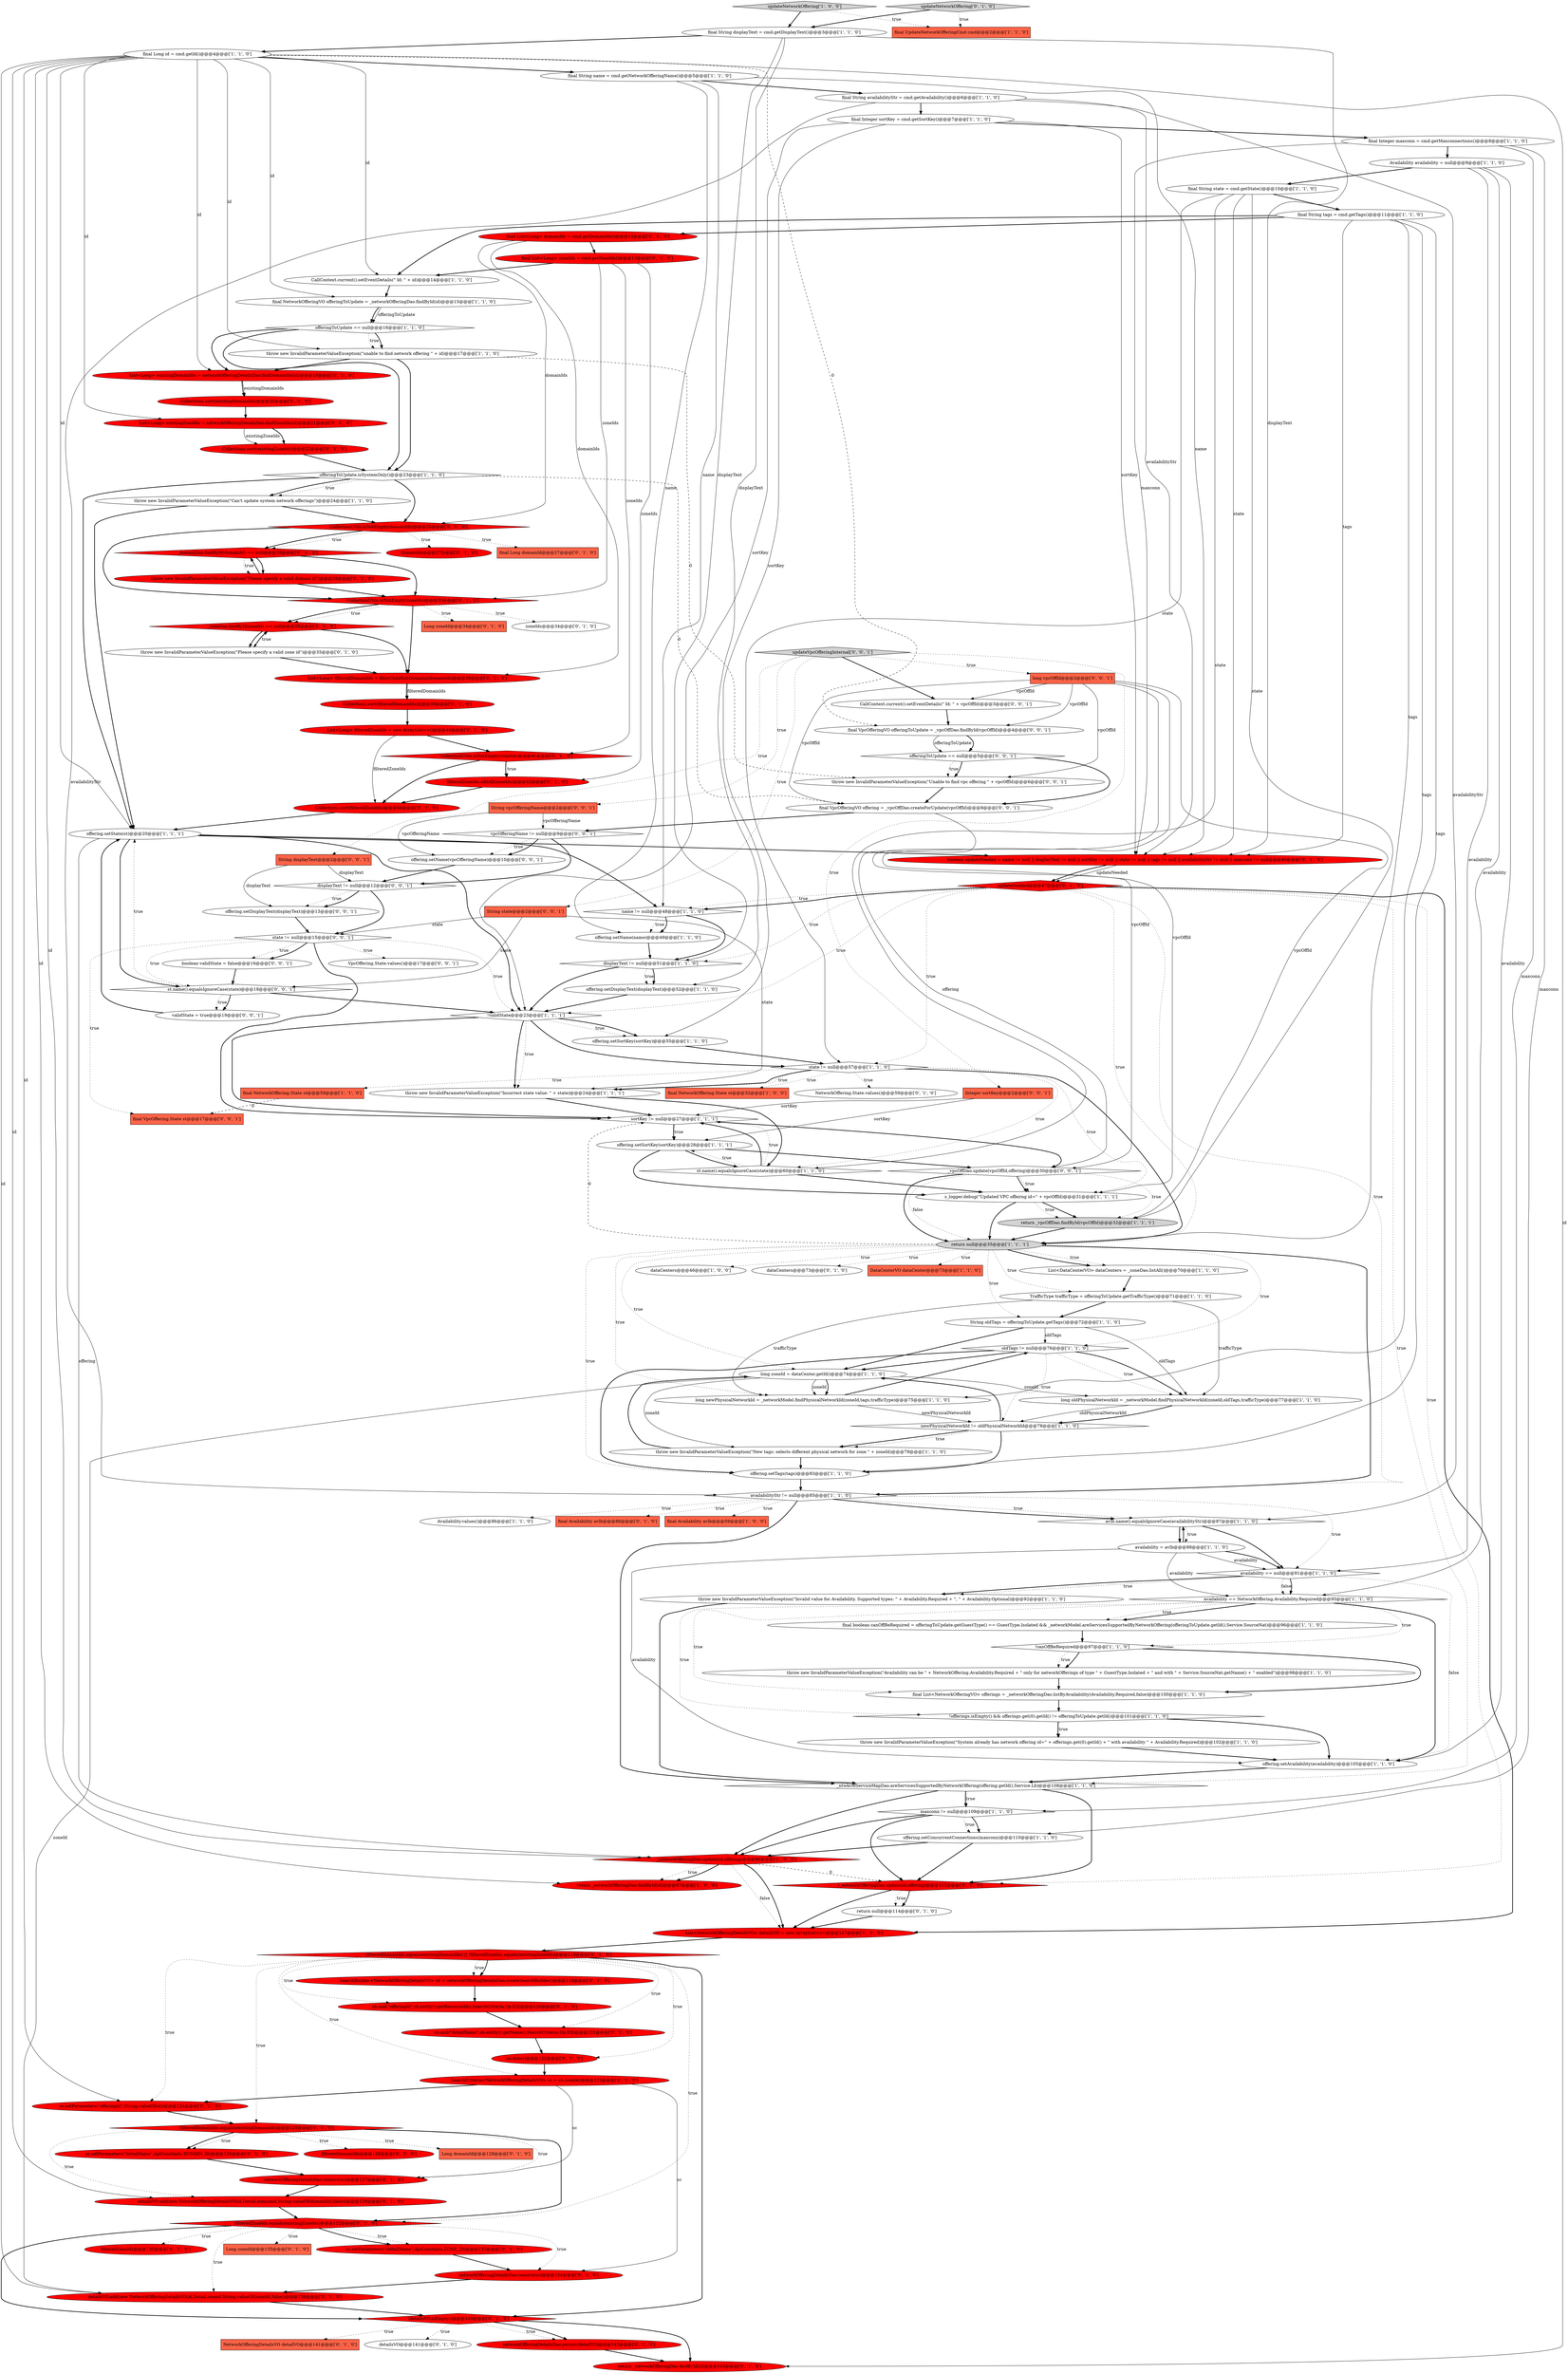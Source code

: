 digraph {
22 [style = filled, label = "name != null@@@48@@@['1', '1', '0']", fillcolor = white, shape = diamond image = "AAA0AAABBB1BBB"];
133 [style = filled, label = "_vpcOffDao.update(vpcOffId,offering)@@@30@@@['0', '0', '1']", fillcolor = white, shape = diamond image = "AAA0AAABBB3BBB"];
9 [style = filled, label = "List<NetworkOfferingDetailsVO> detailsVO = new ArrayList<>()@@@117@@@['1', '1', '0']", fillcolor = red, shape = ellipse image = "AAA1AAABBB1BBB"];
111 [style = filled, label = "SearchCriteria<NetworkOfferingDetailsVO> sc = sb.create()@@@123@@@['0', '1', '0']", fillcolor = red, shape = ellipse image = "AAA1AAABBB2BBB"];
23 [style = filled, label = "final NetworkOfferingVO offeringToUpdate = _networkOfferingDao.findById(id)@@@15@@@['1', '1', '0']", fillcolor = white, shape = ellipse image = "AAA0AAABBB1BBB"];
72 [style = filled, label = "Long zoneId@@@135@@@['0', '1', '0']", fillcolor = tomato, shape = box image = "AAA0AAABBB2BBB"];
101 [style = filled, label = "sc.setParameters(\"detailName\",ApiConstants.ZONE_ID)@@@133@@@['0', '1', '0']", fillcolor = red, shape = ellipse image = "AAA1AAABBB2BBB"];
45 [style = filled, label = "final Long id = cmd.getId()@@@4@@@['1', '1', '0']", fillcolor = white, shape = ellipse image = "AAA0AAABBB1BBB"];
50 [style = filled, label = "final String state = cmd.getState()@@@10@@@['1', '1', '0']", fillcolor = white, shape = ellipse image = "AAA0AAABBB1BBB"];
27 [style = filled, label = "offering.setDisplayText(displayText)@@@52@@@['1', '1', '0']", fillcolor = white, shape = ellipse image = "AAA0AAABBB1BBB"];
132 [style = filled, label = "offering.setName(vpcOfferingName)@@@10@@@['0', '0', '1']", fillcolor = white, shape = ellipse image = "AAA0AAABBB3BBB"];
34 [style = filled, label = "availabilityStr != null@@@85@@@['1', '1', '0']", fillcolor = white, shape = diamond image = "AAA0AAABBB1BBB"];
15 [style = filled, label = "offering.setState(st)@@@20@@@['1', '1', '1']", fillcolor = white, shape = ellipse image = "AAA0AAABBB1BBB"];
68 [style = filled, label = "throw new InvalidParameterValueException(\"Please specify a valid domain id\")@@@29@@@['0', '1', '0']", fillcolor = red, shape = ellipse image = "AAA1AAABBB2BBB"];
73 [style = filled, label = "updateNeeded@@@47@@@['0', '1', '0']", fillcolor = red, shape = diamond image = "AAA1AAABBB2BBB"];
75 [style = filled, label = "Long zoneId@@@34@@@['0', '1', '0']", fillcolor = tomato, shape = box image = "AAA1AAABBB2BBB"];
104 [style = filled, label = "List<Long> existingZoneIds = networkOfferingDetailsDao.findZoneIds(id)@@@21@@@['0', '1', '0']", fillcolor = red, shape = ellipse image = "AAA1AAABBB2BBB"];
29 [style = filled, label = "sortKey != null@@@27@@@['1', '1', '1']", fillcolor = white, shape = diamond image = "AAA0AAABBB1BBB"];
40 [style = filled, label = "throw new InvalidParameterValueException(\"Availability can be \" + NetworkOffering.Availability.Required + \" only for networkOfferings of type \" + GuestType.Isolated + \" and with \" + Service.SourceNat.getName() + \" enabled\")@@@98@@@['1', '1', '0']", fillcolor = white, shape = ellipse image = "AAA0AAABBB1BBB"];
6 [style = filled, label = "final String displayText = cmd.getDisplayText()@@@3@@@['1', '1', '0']", fillcolor = white, shape = ellipse image = "AAA0AAABBB1BBB"];
80 [style = filled, label = "Collections.sort(existingDomainIds)@@@20@@@['0', '1', '0']", fillcolor = red, shape = ellipse image = "AAA1AAABBB2BBB"];
38 [style = filled, label = "final Integer sortKey = cmd.getSortKey()@@@7@@@['1', '1', '0']", fillcolor = white, shape = ellipse image = "AAA0AAABBB1BBB"];
37 [style = filled, label = "offering.setAvailability(availability)@@@105@@@['1', '1', '0']", fillcolor = white, shape = ellipse image = "AAA0AAABBB1BBB"];
82 [style = filled, label = "final List<Long> zoneIds = cmd.getZoneIds()@@@13@@@['0', '1', '0']", fillcolor = red, shape = ellipse image = "AAA1AAABBB2BBB"];
17 [style = filled, label = "final List<NetworkOfferingVO> offerings = _networkOfferingDao.listByAvailability(Availability.Required,false)@@@100@@@['1', '1', '0']", fillcolor = white, shape = ellipse image = "AAA0AAABBB1BBB"];
24 [style = filled, label = "maxconn != null@@@109@@@['1', '1', '0']", fillcolor = white, shape = diamond image = "AAA0AAABBB1BBB"];
0 [style = filled, label = "return _vpcOffDao.findById(vpcOffId)@@@32@@@['1', '1', '1']", fillcolor = lightgray, shape = ellipse image = "AAA0AAABBB1BBB"];
65 [style = filled, label = "st.name().equalsIgnoreCase(state)@@@60@@@['1', '1', '0']", fillcolor = white, shape = diamond image = "AAA0AAABBB1BBB"];
51 [style = filled, label = "!offerings.isEmpty() && offerings.get(0).getId() != offeringToUpdate.getId()@@@101@@@['1', '1', '0']", fillcolor = white, shape = diamond image = "AAA0AAABBB1BBB"];
93 [style = filled, label = "!_networkOfferingDao.update(id,offering)@@@113@@@['0', '1', '0']", fillcolor = red, shape = diamond image = "AAA1AAABBB2BBB"];
13 [style = filled, label = "final NetworkOffering.State st@@@32@@@['1', '0', '0']", fillcolor = tomato, shape = box image = "AAA0AAABBB1BBB"];
14 [style = filled, label = "throw new InvalidParameterValueException(\"Can't update system network offerings\")@@@24@@@['1', '1', '0']", fillcolor = white, shape = ellipse image = "AAA0AAABBB1BBB"];
1 [style = filled, label = "availability = avlb@@@88@@@['1', '1', '0']", fillcolor = white, shape = ellipse image = "AAA0AAABBB1BBB"];
121 [style = filled, label = "updateVpcOfferingInternal['0', '0', '1']", fillcolor = lightgray, shape = diamond image = "AAA0AAABBB3BBB"];
97 [style = filled, label = "sc.setParameters(\"offeringId\",String.valueOf(id))@@@124@@@['0', '1', '0']", fillcolor = red, shape = ellipse image = "AAA1AAABBB2BBB"];
44 [style = filled, label = "offering.setSortKey(sortKey)@@@28@@@['1', '1', '1']", fillcolor = white, shape = ellipse image = "AAA0AAABBB1BBB"];
12 [style = filled, label = "!canOffBeRequired@@@97@@@['1', '1', '0']", fillcolor = white, shape = diamond image = "AAA0AAABBB1BBB"];
59 [style = filled, label = "final String tags = cmd.getTags()@@@11@@@['1', '1', '0']", fillcolor = white, shape = ellipse image = "AAA0AAABBB1BBB"];
2 [style = filled, label = "s_logger.debug(\"Updated VPC offeirng id=\" + vpcOffId)@@@31@@@['1', '1', '1']", fillcolor = white, shape = ellipse image = "AAA0AAABBB1BBB"];
71 [style = filled, label = "zoneIds@@@34@@@['0', '1', '0']", fillcolor = white, shape = ellipse image = "AAA0AAABBB2BBB"];
8 [style = filled, label = "dataCenters@@@46@@@['1', '0', '0']", fillcolor = white, shape = ellipse image = "AAA0AAABBB1BBB"];
81 [style = filled, label = "!detailsVO.isEmpty()@@@140@@@['0', '1', '0']", fillcolor = red, shape = diamond image = "AAA1AAABBB2BBB"];
94 [style = filled, label = "return _networkOfferingDao.findById(id)@@@145@@@['0', '1', '0']", fillcolor = red, shape = ellipse image = "AAA1AAABBB2BBB"];
137 [style = filled, label = "st.name().equalsIgnoreCase(state)@@@18@@@['0', '0', '1']", fillcolor = white, shape = diamond image = "AAA0AAABBB3BBB"];
5 [style = filled, label = "final UpdateNetworkOfferingCmd cmd@@@2@@@['1', '1', '0']", fillcolor = tomato, shape = box image = "AAA0AAABBB1BBB"];
120 [style = filled, label = "networkOfferingDetailsDao.remove(sc)@@@127@@@['0', '1', '0']", fillcolor = red, shape = ellipse image = "AAA1AAABBB2BBB"];
134 [style = filled, label = "final VpcOfferingVO offeringToUpdate = _vpcOffDao.findById(vpcOffId)@@@4@@@['0', '0', '1']", fillcolor = white, shape = ellipse image = "AAA0AAABBB3BBB"];
28 [style = filled, label = "oldTags != null@@@76@@@['1', '1', '0']", fillcolor = white, shape = diamond image = "AAA0AAABBB1BBB"];
141 [style = filled, label = "offering.setDisplayText(displayText)@@@13@@@['0', '0', '1']", fillcolor = white, shape = ellipse image = "AAA0AAABBB3BBB"];
129 [style = filled, label = "offeringToUpdate == null@@@5@@@['0', '0', '1']", fillcolor = white, shape = diamond image = "AAA0AAABBB3BBB"];
25 [style = filled, label = "offeringToUpdate == null@@@16@@@['1', '1', '0']", fillcolor = white, shape = diamond image = "AAA0AAABBB1BBB"];
54 [style = filled, label = "return _networkOfferingDao.findById(id)@@@87@@@['1', '0', '0']", fillcolor = red, shape = ellipse image = "AAA1AAABBB1BBB"];
74 [style = filled, label = "List<Long> filteredZoneIds = new ArrayList<>()@@@40@@@['0', '1', '0']", fillcolor = red, shape = ellipse image = "AAA1AAABBB2BBB"];
70 [style = filled, label = "!filteredDomainIds.equals(existingDomainIds) || !filteredZoneIds.equals(existingZoneIds)@@@118@@@['0', '1', '0']", fillcolor = red, shape = diamond image = "AAA1AAABBB2BBB"];
64 [style = filled, label = "updateNetworkOffering['1', '0', '0']", fillcolor = lightgray, shape = diamond image = "AAA0AAABBB1BBB"];
36 [style = filled, label = "final NetworkOffering.State st@@@59@@@['1', '1', '0']", fillcolor = tomato, shape = box image = "AAA0AAABBB1BBB"];
3 [style = filled, label = "List<DataCenterVO> dataCenters = _zoneDao.listAll()@@@70@@@['1', '1', '0']", fillcolor = white, shape = ellipse image = "AAA0AAABBB1BBB"];
138 [style = filled, label = "String vpcOfferingName@@@2@@@['0', '0', '1']", fillcolor = tomato, shape = box image = "AAA0AAABBB3BBB"];
62 [style = filled, label = "avlb.name().equalsIgnoreCase(availabilityStr)@@@87@@@['1', '1', '0']", fillcolor = white, shape = diamond image = "AAA0AAABBB1BBB"];
140 [style = filled, label = "vpcOfferingName != null@@@9@@@['0', '0', '1']", fillcolor = white, shape = diamond image = "AAA0AAABBB3BBB"];
78 [style = filled, label = "sb.and(\"offeringId\",sb.entity().getResourceId(),SearchCriteria.Op.EQ)@@@120@@@['0', '1', '0']", fillcolor = red, shape = ellipse image = "AAA1AAABBB2BBB"];
114 [style = filled, label = "filteredZoneIds.addAll(zoneIds)@@@42@@@['0', '1', '0']", fillcolor = red, shape = ellipse image = "AAA1AAABBB2BBB"];
57 [style = filled, label = "throw new InvalidParameterValueException(\"Incorrect state value: \" + state)@@@24@@@['1', '1', '1']", fillcolor = white, shape = ellipse image = "AAA0AAABBB1BBB"];
142 [style = filled, label = "long vpcOffId@@@2@@@['0', '0', '1']", fillcolor = tomato, shape = box image = "AAA0AAABBB3BBB"];
4 [style = filled, label = "throw new InvalidParameterValueException(\"unable to find network offering \" + id)@@@17@@@['1', '1', '0']", fillcolor = white, shape = ellipse image = "AAA0AAABBB1BBB"];
7 [style = filled, label = "final Availability avlb@@@59@@@['1', '0', '0']", fillcolor = tomato, shape = box image = "AAA0AAABBB1BBB"];
33 [style = filled, label = "Availability.values()@@@86@@@['1', '1', '0']", fillcolor = white, shape = ellipse image = "AAA0AAABBB1BBB"];
118 [style = filled, label = "CollectionUtils.isNotEmpty(zoneIds)@@@41@@@['0', '1', '0']", fillcolor = red, shape = diamond image = "AAA1AAABBB2BBB"];
91 [style = filled, label = "return null@@@114@@@['0', '1', '0']", fillcolor = white, shape = ellipse image = "AAA0AAABBB2BBB"];
122 [style = filled, label = "displayText != null@@@12@@@['0', '0', '1']", fillcolor = white, shape = diamond image = "AAA0AAABBB3BBB"];
41 [style = filled, label = "_networkOfferingDao.update(id,offering)@@@86@@@['1', '0', '0']", fillcolor = red, shape = diamond image = "AAA1AAABBB1BBB"];
115 [style = filled, label = "final List<Long> domainIds = cmd.getDomainIds()@@@12@@@['0', '1', '0']", fillcolor = red, shape = ellipse image = "AAA1AAABBB2BBB"];
116 [style = filled, label = "filteredDomainIds@@@128@@@['0', '1', '0']", fillcolor = red, shape = ellipse image = "AAA1AAABBB2BBB"];
85 [style = filled, label = "_domainDao.findById(domainId) == null@@@28@@@['0', '1', '0']", fillcolor = red, shape = diamond image = "AAA1AAABBB2BBB"];
125 [style = filled, label = "String state@@@2@@@['0', '0', '1']", fillcolor = tomato, shape = box image = "AAA0AAABBB3BBB"];
60 [style = filled, label = "final Integer maxconn = cmd.getMaxconnections()@@@8@@@['1', '1', '0']", fillcolor = white, shape = ellipse image = "AAA0AAABBB1BBB"];
107 [style = filled, label = "NetworkOfferingDetailsVO detailVO@@@141@@@['0', '1', '0']", fillcolor = tomato, shape = box image = "AAA1AAABBB2BBB"];
99 [style = filled, label = "dataCenters@@@73@@@['0', '1', '0']", fillcolor = white, shape = ellipse image = "AAA0AAABBB2BBB"];
20 [style = filled, label = "DataCenterVO dataCenter@@@73@@@['1', '1', '0']", fillcolor = tomato, shape = box image = "AAA0AAABBB1BBB"];
58 [style = filled, label = "TrafficType trafficType = offeringToUpdate.getTrafficType()@@@71@@@['1', '1', '0']", fillcolor = white, shape = ellipse image = "AAA0AAABBB1BBB"];
21 [style = filled, label = "throw new InvalidParameterValueException(\"New tags: selects different physical network for zone \" + zoneId)@@@79@@@['1', '1', '0']", fillcolor = white, shape = ellipse image = "AAA0AAABBB1BBB"];
86 [style = filled, label = "updateNetworkOffering['0', '1', '0']", fillcolor = lightgray, shape = diamond image = "AAA0AAABBB2BBB"];
92 [style = filled, label = "NetworkOffering.State.values()@@@59@@@['0', '1', '0']", fillcolor = white, shape = ellipse image = "AAA0AAABBB2BBB"];
89 [style = filled, label = "detailsVO@@@141@@@['0', '1', '0']", fillcolor = white, shape = ellipse image = "AAA0AAABBB2BBB"];
26 [style = filled, label = "state != null@@@57@@@['1', '1', '0']", fillcolor = white, shape = diamond image = "AAA0AAABBB1BBB"];
19 [style = filled, label = "return null@@@35@@@['1', '1', '1']", fillcolor = lightgray, shape = ellipse image = "AAA0AAABBB1BBB"];
52 [style = filled, label = "offering.setSortKey(sortKey)@@@55@@@['1', '1', '0']", fillcolor = white, shape = ellipse image = "AAA0AAABBB1BBB"];
55 [style = filled, label = "availability == NetworkOffering.Availability.Required@@@95@@@['1', '1', '0']", fillcolor = white, shape = diamond image = "AAA0AAABBB1BBB"];
63 [style = filled, label = "_ntwkOffServiceMapDao.areServicesSupportedByNetworkOffering(offering.getId(),Service.Lb)@@@108@@@['1', '1', '0']", fillcolor = white, shape = diamond image = "AAA0AAABBB1BBB"];
113 [style = filled, label = "CollectionUtils.isNotEmpty(zoneIds)@@@33@@@['0', '1', '0']", fillcolor = red, shape = diamond image = "AAA1AAABBB2BBB"];
124 [style = filled, label = "validState = true@@@19@@@['0', '0', '1']", fillcolor = white, shape = ellipse image = "AAA0AAABBB3BBB"];
98 [style = filled, label = "filteredZoneIds@@@135@@@['0', '1', '0']", fillcolor = red, shape = ellipse image = "AAA1AAABBB2BBB"];
83 [style = filled, label = "sb.and(\"detailName\",sb.entity().getName(),SearchCriteria.Op.EQ)@@@121@@@['0', '1', '0']", fillcolor = red, shape = ellipse image = "AAA1AAABBB2BBB"];
84 [style = filled, label = "Collections.sort(existingZoneIds)@@@22@@@['0', '1', '0']", fillcolor = red, shape = ellipse image = "AAA1AAABBB2BBB"];
95 [style = filled, label = "throw new InvalidParameterValueException(\"Please specify a valid zone id\")@@@35@@@['0', '1', '0']", fillcolor = white, shape = ellipse image = "AAA0AAABBB2BBB"];
105 [style = filled, label = "sc.setParameters(\"detailName\",ApiConstants.DOMAIN_ID)@@@126@@@['0', '1', '0']", fillcolor = red, shape = ellipse image = "AAA1AAABBB2BBB"];
128 [style = filled, label = "final VpcOffering.State st@@@17@@@['0', '0', '1']", fillcolor = tomato, shape = box image = "AAA0AAABBB3BBB"];
119 [style = filled, label = "detailsVO.add(new NetworkOfferingDetailsVO(id,Detail.domainid,String.valueOf(domainId),false))@@@129@@@['0', '1', '0']", fillcolor = red, shape = ellipse image = "AAA1AAABBB2BBB"];
48 [style = filled, label = "availability == null@@@91@@@['1', '1', '0']", fillcolor = white, shape = diamond image = "AAA0AAABBB1BBB"];
16 [style = filled, label = "final String availabilityStr = cmd.getAvailability()@@@6@@@['1', '1', '0']", fillcolor = white, shape = ellipse image = "AAA0AAABBB1BBB"];
35 [style = filled, label = "long zoneId = dataCenter.getId()@@@74@@@['1', '1', '0']", fillcolor = white, shape = ellipse image = "AAA0AAABBB1BBB"];
39 [style = filled, label = "offering.setName(name)@@@49@@@['1', '1', '0']", fillcolor = white, shape = ellipse image = "AAA0AAABBB1BBB"];
69 [style = filled, label = "final Availability avlb@@@86@@@['0', '1', '0']", fillcolor = tomato, shape = box image = "AAA0AAABBB2BBB"];
32 [style = filled, label = "long oldPhysicalNetworkId = _networkModel.findPhysicalNetworkId(zoneId,oldTags,trafficType)@@@77@@@['1', '1', '0']", fillcolor = white, shape = ellipse image = "AAA0AAABBB1BBB"];
108 [style = filled, label = "SearchBuilder<NetworkOfferingDetailsVO> sb = networkOfferingDetailsDao.createSearchBuilder()@@@119@@@['0', '1', '0']", fillcolor = red, shape = ellipse image = "AAA1AAABBB2BBB"];
43 [style = filled, label = "final String name = cmd.getNetworkOfferingName()@@@5@@@['1', '1', '0']", fillcolor = white, shape = ellipse image = "AAA0AAABBB1BBB"];
11 [style = filled, label = "offering.setConcurrentConnections(maxconn)@@@110@@@['1', '1', '0']", fillcolor = white, shape = ellipse image = "AAA0AAABBB1BBB"];
53 [style = filled, label = "displayText != null@@@51@@@['1', '1', '0']", fillcolor = white, shape = diamond image = "AAA0AAABBB1BBB"];
18 [style = filled, label = "CallContext.current().setEventDetails(\" Id: \" + id)@@@14@@@['1', '1', '0']", fillcolor = white, shape = ellipse image = "AAA0AAABBB1BBB"];
79 [style = filled, label = "!filteredDomainIds.equals(existingDomainIds)@@@125@@@['0', '1', '0']", fillcolor = red, shape = diamond image = "AAA1AAABBB2BBB"];
10 [style = filled, label = "!validState@@@23@@@['1', '1', '1']", fillcolor = white, shape = diamond image = "AAA0AAABBB1BBB"];
56 [style = filled, label = "final boolean canOffBeRequired = offeringToUpdate.getGuestType() == GuestType.Isolated && _networkModel.areServicesSupportedByNetworkOffering(offeringToUpdate.getId(),Service.SourceNat)@@@96@@@['1', '1', '0']", fillcolor = white, shape = ellipse image = "AAA0AAABBB1BBB"];
109 [style = filled, label = "Collections.sort(filteredDomainIds)@@@39@@@['0', '1', '0']", fillcolor = red, shape = ellipse image = "AAA1AAABBB2BBB"];
96 [style = filled, label = "Long domainId@@@128@@@['0', '1', '0']", fillcolor = tomato, shape = box image = "AAA0AAABBB2BBB"];
67 [style = filled, label = "boolean updateNeeded = name != null || displayText != null || sortKey != null || state != null || tags != null || availabilityStr != null || maxconn != null@@@46@@@['0', '1', '0']", fillcolor = red, shape = ellipse image = "AAA1AAABBB2BBB"];
117 [style = filled, label = "!filteredZoneIds.equals(existingZoneIds)@@@132@@@['0', '1', '0']", fillcolor = red, shape = diamond image = "AAA1AAABBB2BBB"];
61 [style = filled, label = "offeringToUpdate.isSystemOnly()@@@23@@@['1', '1', '0']", fillcolor = white, shape = diamond image = "AAA0AAABBB1BBB"];
106 [style = filled, label = "List<Long> existingDomainIds = networkOfferingDetailsDao.findDomainIds(id)@@@19@@@['0', '1', '0']", fillcolor = red, shape = ellipse image = "AAA1AAABBB2BBB"];
123 [style = filled, label = "VpcOffering.State.values()@@@17@@@['0', '0', '1']", fillcolor = white, shape = ellipse image = "AAA0AAABBB3BBB"];
49 [style = filled, label = "String oldTags = offeringToUpdate.getTags()@@@72@@@['1', '1', '0']", fillcolor = white, shape = ellipse image = "AAA0AAABBB1BBB"];
31 [style = filled, label = "throw new InvalidParameterValueException(\"Invalid value for Availability. Supported types: \" + Availability.Required + \", \" + Availability.Optional)@@@92@@@['1', '1', '0']", fillcolor = white, shape = ellipse image = "AAA0AAABBB1BBB"];
110 [style = filled, label = "domainIds@@@27@@@['0', '1', '0']", fillcolor = red, shape = ellipse image = "AAA1AAABBB2BBB"];
136 [style = filled, label = "boolean validState = false@@@16@@@['0', '0', '1']", fillcolor = white, shape = ellipse image = "AAA0AAABBB3BBB"];
127 [style = filled, label = "Integer sortKey@@@2@@@['0', '0', '1']", fillcolor = tomato, shape = box image = "AAA0AAABBB3BBB"];
77 [style = filled, label = "networkOfferingDetailsDao.remove(sc)@@@134@@@['0', '1', '0']", fillcolor = red, shape = ellipse image = "AAA1AAABBB2BBB"];
46 [style = filled, label = "long newPhysicalNetworkId = _networkModel.findPhysicalNetworkId(zoneId,tags,trafficType)@@@75@@@['1', '1', '0']", fillcolor = white, shape = ellipse image = "AAA0AAABBB1BBB"];
102 [style = filled, label = "final Long domainId@@@27@@@['0', '1', '0']", fillcolor = tomato, shape = box image = "AAA0AAABBB2BBB"];
88 [style = filled, label = "detailsVO.add(new NetworkOfferingDetailsVO(id,Detail.zoneid,String.valueOf(zoneId),false))@@@136@@@['0', '1', '0']", fillcolor = red, shape = ellipse image = "AAA1AAABBB2BBB"];
135 [style = filled, label = "throw new InvalidParameterValueException(\"Unable to find vpc offering \" + vpcOffId)@@@6@@@['0', '0', '1']", fillcolor = white, shape = ellipse image = "AAA0AAABBB3BBB"];
131 [style = filled, label = "final VpcOfferingVO offering = _vpcOffDao.createForUpdate(vpcOffId)@@@8@@@['0', '0', '1']", fillcolor = white, shape = ellipse image = "AAA0AAABBB3BBB"];
30 [style = filled, label = "offering.setTags(tags)@@@83@@@['1', '1', '0']", fillcolor = white, shape = ellipse image = "AAA0AAABBB1BBB"];
47 [style = filled, label = "throw new InvalidParameterValueException(\"System already has network offering id=\" + offerings.get(0).getId() + \" with availability \" + Availability.Required)@@@102@@@['1', '1', '0']", fillcolor = white, shape = ellipse image = "AAA0AAABBB1BBB"];
103 [style = filled, label = "List<Long> filteredDomainIds = filterChildSubDomains(domainIds)@@@38@@@['0', '1', '0']", fillcolor = red, shape = ellipse image = "AAA1AAABBB2BBB"];
126 [style = filled, label = "state != null@@@15@@@['0', '0', '1']", fillcolor = white, shape = diamond image = "AAA0AAABBB3BBB"];
90 [style = filled, label = "sb.done()@@@122@@@['0', '1', '0']", fillcolor = red, shape = ellipse image = "AAA1AAABBB2BBB"];
112 [style = filled, label = "networkOfferingDetailsDao.persist(detailVO)@@@142@@@['0', '1', '0']", fillcolor = red, shape = ellipse image = "AAA1AAABBB2BBB"];
42 [style = filled, label = "newPhysicalNetworkId != oldPhysicalNetworkId@@@78@@@['1', '1', '0']", fillcolor = white, shape = diamond image = "AAA0AAABBB1BBB"];
76 [style = filled, label = "Collections.sort(filteredZoneIds)@@@44@@@['0', '1', '0']", fillcolor = red, shape = ellipse image = "AAA1AAABBB2BBB"];
139 [style = filled, label = "String displayText@@@2@@@['0', '0', '1']", fillcolor = tomato, shape = box image = "AAA0AAABBB3BBB"];
100 [style = filled, label = "_zoneDao.findById(zoneId) == null@@@35@@@['0', '1', '0']", fillcolor = red, shape = diamond image = "AAA1AAABBB2BBB"];
87 [style = filled, label = "CollectionUtils.isNotEmpty(domainIds)@@@26@@@['0', '1', '0']", fillcolor = red, shape = diamond image = "AAA1AAABBB2BBB"];
66 [style = filled, label = "Availability availability = null@@@9@@@['1', '1', '0']", fillcolor = white, shape = ellipse image = "AAA0AAABBB1BBB"];
130 [style = filled, label = "CallContext.current().setEventDetails(\" Id: \" + vpcOffId)@@@3@@@['0', '0', '1']", fillcolor = white, shape = ellipse image = "AAA0AAABBB3BBB"];
25->4 [style = dotted, label="true"];
73->63 [style = dotted, label="true"];
120->119 [style = bold, label=""];
87->110 [style = dotted, label="true"];
41->9 [style = bold, label=""];
59->115 [style = bold, label=""];
51->47 [style = dotted, label="true"];
118->114 [style = dotted, label="true"];
81->112 [style = dotted, label="true"];
59->46 [style = solid, label="tags"];
63->93 [style = bold, label=""];
24->11 [style = bold, label=""];
63->41 [style = bold, label=""];
26->57 [style = bold, label=""];
58->32 [style = solid, label="trafficType"];
113->71 [style = dotted, label="true"];
10->57 [style = bold, label=""];
45->15 [style = solid, label="id"];
42->21 [style = bold, label=""];
79->96 [style = dotted, label="true"];
19->35 [style = dotted, label="true"];
83->90 [style = bold, label=""];
45->94 [style = solid, label="id"];
23->25 [style = bold, label=""];
70->108 [style = dotted, label="true"];
104->84 [style = solid, label="existingZoneIds"];
142->0 [style = solid, label="vpcOffId"];
38->67 [style = solid, label="sortKey"];
0->19 [style = bold, label=""];
70->117 [style = dotted, label="true"];
55->12 [style = dotted, label="true"];
142->135 [style = solid, label="vpcOffId"];
131->133 [style = solid, label="offering"];
10->26 [style = bold, label=""];
41->54 [style = dotted, label="true"];
38->10 [style = solid, label="sortKey"];
1->37 [style = solid, label="availability"];
142->130 [style = solid, label="vpcOffId"];
73->93 [style = dotted, label="true"];
64->6 [style = bold, label=""];
19->99 [style = dotted, label="true"];
87->113 [style = bold, label=""];
19->3 [style = dotted, label="true"];
117->98 [style = dotted, label="true"];
10->57 [style = dotted, label="true"];
53->10 [style = bold, label=""];
74->76 [style = solid, label="filteredZoneIds"];
82->118 [style = solid, label="zoneIds"];
55->17 [style = dotted, label="true"];
95->100 [style = bold, label=""];
134->129 [style = bold, label=""];
118->114 [style = bold, label=""];
85->113 [style = bold, label=""];
137->15 [style = dotted, label="true"];
111->77 [style = solid, label="sc"];
41->9 [style = dotted, label="false"];
81->112 [style = bold, label=""];
31->63 [style = bold, label=""];
66->55 [style = solid, label="availability"];
41->93 [style = dashed, label="0"];
138->132 [style = solid, label="vpcOfferingName"];
11->41 [style = bold, label=""];
74->118 [style = bold, label=""];
51->37 [style = bold, label=""];
27->10 [style = bold, label=""];
44->133 [style = bold, label=""];
126->137 [style = dotted, label="true"];
125->57 [style = solid, label="state"];
133->19 [style = dotted, label="false"];
114->76 [style = bold, label=""];
115->87 [style = solid, label="domainIds"];
35->32 [style = solid, label="zoneId"];
38->52 [style = solid, label="sortKey"];
111->120 [style = solid, label="sc"];
38->60 [style = bold, label=""];
113->100 [style = dotted, label="true"];
91->9 [style = bold, label=""];
100->95 [style = dotted, label="true"];
19->58 [style = dotted, label="true"];
103->109 [style = bold, label=""];
19->46 [style = dotted, label="true"];
55->51 [style = dotted, label="true"];
79->105 [style = dotted, label="true"];
130->134 [style = bold, label=""];
133->19 [style = bold, label=""];
122->141 [style = dotted, label="true"];
60->24 [style = solid, label="maxconn"];
46->42 [style = solid, label="newPhysicalNetworkId"];
34->63 [style = bold, label=""];
90->111 [style = bold, label=""];
119->117 [style = bold, label=""];
101->77 [style = bold, label=""];
127->29 [style = solid, label="sortKey"];
113->75 [style = dotted, label="true"];
48->55 [style = dotted, label="false"];
57->29 [style = bold, label=""];
10->52 [style = dotted, label="true"];
105->120 [style = bold, label=""];
81->94 [style = bold, label=""];
73->9 [style = bold, label=""];
21->30 [style = bold, label=""];
9->70 [style = bold, label=""];
6->53 [style = solid, label="displayText"];
142->134 [style = solid, label="vpcOffId"];
125->137 [style = solid, label="state"];
15->137 [style = bold, label=""];
36->128 [style = dashed, label="0"];
66->50 [style = bold, label=""];
85->68 [style = bold, label=""];
29->44 [style = bold, label=""];
76->15 [style = bold, label=""];
43->39 [style = solid, label="name"];
21->35 [style = bold, label=""];
118->76 [style = bold, label=""];
66->48 [style = solid, label="availability"];
133->2 [style = bold, label=""];
55->37 [style = bold, label=""];
53->27 [style = dotted, label="true"];
64->5 [style = dotted, label="true"];
43->16 [style = bold, label=""];
129->131 [style = bold, label=""];
73->19 [style = dotted, label="true"];
124->15 [style = bold, label=""];
45->119 [style = solid, label="id"];
30->34 [style = bold, label=""];
34->7 [style = dotted, label="true"];
117->88 [style = dotted, label="true"];
67->73 [style = bold, label=""];
45->106 [style = solid, label="id"];
121->125 [style = dotted, label="true"];
126->10 [style = dotted, label="true"];
109->74 [style = bold, label=""];
16->34 [style = solid, label="availabilityStr"];
93->91 [style = dotted, label="true"];
11->93 [style = bold, label=""];
138->140 [style = solid, label="vpcOfferingName"];
48->55 [style = bold, label=""];
45->97 [style = solid, label="id"];
1->48 [style = solid, label="availability"];
37->63 [style = bold, label=""];
65->44 [style = dotted, label="true"];
62->48 [style = bold, label=""];
57->65 [style = bold, label=""];
45->18 [style = solid, label="id"];
3->58 [style = bold, label=""];
32->42 [style = bold, label=""];
85->68 [style = dotted, label="true"];
34->62 [style = dotted, label="true"];
79->119 [style = dotted, label="true"];
52->26 [style = bold, label=""];
134->129 [style = solid, label="offeringToUpdate"];
32->42 [style = solid, label="oldPhysicalNetworkId"];
121->139 [style = dotted, label="true"];
59->30 [style = solid, label="tags"];
73->53 [style = dotted, label="true"];
100->103 [style = bold, label=""];
86->6 [style = bold, label=""];
35->21 [style = solid, label="zoneId"];
58->49 [style = bold, label=""];
19->8 [style = dotted, label="true"];
113->103 [style = bold, label=""];
73->22 [style = dotted, label="true"];
117->77 [style = dotted, label="true"];
68->85 [style = bold, label=""];
19->28 [style = dotted, label="true"];
2->0 [style = bold, label=""];
70->78 [style = dotted, label="true"];
65->29 [style = dotted, label="true"];
45->23 [style = solid, label="id"];
70->108 [style = bold, label=""];
61->131 [style = dashed, label="0"];
49->28 [style = solid, label="oldTags"];
19->20 [style = dotted, label="true"];
49->32 [style = solid, label="oldTags"];
25->4 [style = bold, label=""];
19->49 [style = dotted, label="true"];
87->102 [style = dotted, label="true"];
125->126 [style = solid, label="state"];
48->37 [style = dotted, label="false"];
43->22 [style = solid, label="name"];
4->61 [style = bold, label=""];
15->41 [style = solid, label="offering"];
59->19 [style = solid, label="tags"];
115->82 [style = bold, label=""];
136->137 [style = bold, label=""];
140->122 [style = bold, label=""];
82->113 [style = solid, label="zoneIds"];
22->53 [style = bold, label=""];
112->94 [style = bold, label=""];
10->29 [style = bold, label=""];
61->15 [style = bold, label=""];
58->46 [style = solid, label="trafficType"];
97->79 [style = bold, label=""];
16->62 [style = solid, label="availabilityStr"];
117->72 [style = dotted, label="true"];
50->59 [style = bold, label=""];
66->37 [style = solid, label="availability"];
84->61 [style = bold, label=""];
129->135 [style = dotted, label="true"];
4->135 [style = dashed, label="0"];
26->65 [style = dotted, label="true"];
60->11 [style = solid, label="maxconn"];
70->90 [style = dotted, label="true"];
12->40 [style = bold, label=""];
106->80 [style = bold, label=""];
45->43 [style = bold, label=""];
51->47 [style = bold, label=""];
70->111 [style = dotted, label="true"];
82->18 [style = bold, label=""];
81->89 [style = dotted, label="true"];
45->41 [style = solid, label="id"];
139->122 [style = solid, label="displayText"];
126->123 [style = dotted, label="true"];
44->2 [style = bold, label=""];
24->93 [style = bold, label=""];
2->0 [style = dotted, label="true"];
26->92 [style = dotted, label="true"];
106->80 [style = solid, label="existingDomainIds"];
25->106 [style = bold, label=""];
28->35 [style = bold, label=""];
113->100 [style = bold, label=""];
70->81 [style = bold, label=""];
1->55 [style = solid, label="availability"];
34->62 [style = bold, label=""];
40->17 [style = bold, label=""];
117->101 [style = bold, label=""];
79->105 [style = bold, label=""];
1->62 [style = bold, label=""];
34->69 [style = dotted, label="true"];
93->91 [style = bold, label=""];
61->14 [style = dotted, label="true"];
18->23 [style = bold, label=""];
126->29 [style = bold, label=""];
140->132 [style = dotted, label="true"];
1->48 [style = bold, label=""];
12->17 [style = bold, label=""];
50->26 [style = solid, label="state"];
26->19 [style = bold, label=""];
39->53 [style = bold, label=""];
34->48 [style = dotted, label="true"];
63->24 [style = bold, label=""];
28->32 [style = bold, label=""];
59->67 [style = solid, label="tags"];
4->106 [style = bold, label=""];
100->95 [style = bold, label=""];
26->57 [style = dotted, label="true"];
87->85 [style = dotted, label="true"];
126->136 [style = dotted, label="true"];
14->87 [style = bold, label=""];
28->42 [style = dotted, label="true"];
34->33 [style = dotted, label="true"];
80->104 [style = bold, label=""];
79->120 [style = dotted, label="true"];
62->1 [style = dotted, label="true"];
121->138 [style = dotted, label="true"];
2->19 [style = bold, label=""];
135->131 [style = bold, label=""];
29->44 [style = dotted, label="true"];
78->83 [style = bold, label=""];
126->136 [style = bold, label=""];
10->52 [style = bold, label=""];
55->56 [style = bold, label=""];
141->126 [style = bold, label=""];
117->101 [style = dotted, label="true"];
42->30 [style = bold, label=""];
50->67 [style = solid, label="state"];
44->65 [style = bold, label=""];
121->142 [style = dotted, label="true"];
25->61 [style = bold, label=""];
115->103 [style = solid, label="domainIds"];
42->21 [style = dotted, label="true"];
16->38 [style = bold, label=""];
35->46 [style = bold, label=""];
16->67 [style = solid, label="availabilityStr"];
15->10 [style = bold, label=""];
12->40 [style = dotted, label="true"];
77->88 [style = bold, label=""];
45->88 [style = solid, label="id"];
47->37 [style = bold, label=""];
56->12 [style = bold, label=""];
26->13 [style = dotted, label="true"];
111->97 [style = bold, label=""];
53->27 [style = bold, label=""];
23->25 [style = solid, label="offeringToUpdate"];
6->67 [style = solid, label="displayText"];
41->54 [style = bold, label=""];
103->109 [style = solid, label="filteredDomainIds"];
82->114 [style = solid, label="zoneIds"];
19->3 [style = bold, label=""];
26->36 [style = dotted, label="true"];
126->128 [style = dotted, label="true"];
60->66 [style = bold, label=""];
19->34 [style = bold, label=""];
67->73 [style = solid, label="updateNeeded"];
28->30 [style = bold, label=""];
26->2 [style = dotted, label="true"];
93->9 [style = bold, label=""];
127->44 [style = solid, label="sortKey"];
45->134 [style = dashed, label="0"];
108->78 [style = bold, label=""];
15->67 [style = bold, label=""];
88->81 [style = bold, label=""];
79->116 [style = dotted, label="true"];
86->5 [style = dotted, label="true"];
79->117 [style = bold, label=""];
142->2 [style = solid, label="vpcOffId"];
17->51 [style = bold, label=""];
70->83 [style = dotted, label="true"];
29->133 [style = bold, label=""];
81->107 [style = dotted, label="true"];
137->124 [style = dotted, label="true"];
65->2 [style = bold, label=""];
121->127 [style = dotted, label="true"];
95->103 [style = bold, label=""];
59->18 [style = bold, label=""];
14->15 [style = bold, label=""];
73->26 [style = dotted, label="true"];
65->29 [style = bold, label=""];
142->131 [style = solid, label="vpcOffId"];
55->56 [style = dotted, label="true"];
62->1 [style = bold, label=""];
133->0 [style = dotted, label="true"];
87->85 [style = bold, label=""];
73->10 [style = dotted, label="true"];
46->28 [style = bold, label=""];
49->35 [style = bold, label=""];
117->81 [style = bold, label=""];
19->30 [style = dotted, label="true"];
142->133 [style = solid, label="vpcOffId"];
24->41 [style = bold, label=""];
15->22 [style = bold, label=""];
48->31 [style = bold, label=""];
61->87 [style = bold, label=""];
35->46 [style = solid, label="zoneId"];
24->11 [style = dotted, label="true"];
28->32 [style = dotted, label="true"];
70->97 [style = dotted, label="true"];
73->34 [style = dotted, label="true"];
50->65 [style = solid, label="state"];
133->2 [style = dotted, label="true"];
137->124 [style = bold, label=""];
139->141 [style = solid, label="displayText"];
22->39 [style = bold, label=""];
137->10 [style = bold, label=""];
50->0 [style = solid, label="state"];
60->67 [style = solid, label="maxconn"];
131->140 [style = bold, label=""];
45->54 [style = solid, label="id"];
43->67 [style = solid, label="name"];
22->39 [style = dotted, label="true"];
122->126 [style = bold, label=""];
48->31 [style = dotted, label="true"];
19->29 [style = dashed, label="0"];
121->130 [style = bold, label=""];
45->4 [style = solid, label="id"];
35->88 [style = solid, label="zoneId"];
140->132 [style = bold, label=""];
73->22 [style = bold, label=""];
104->84 [style = bold, label=""];
129->135 [style = bold, label=""];
42->35 [style = bold, label=""];
68->113 [style = bold, label=""];
45->104 [style = solid, label="id"];
6->27 [style = solid, label="displayText"];
61->14 [style = bold, label=""];
132->122 [style = bold, label=""];
6->45 [style = bold, label=""];
122->141 [style = bold, label=""];
63->24 [style = dotted, label="true"];
70->79 [style = dotted, label="true"];
}
